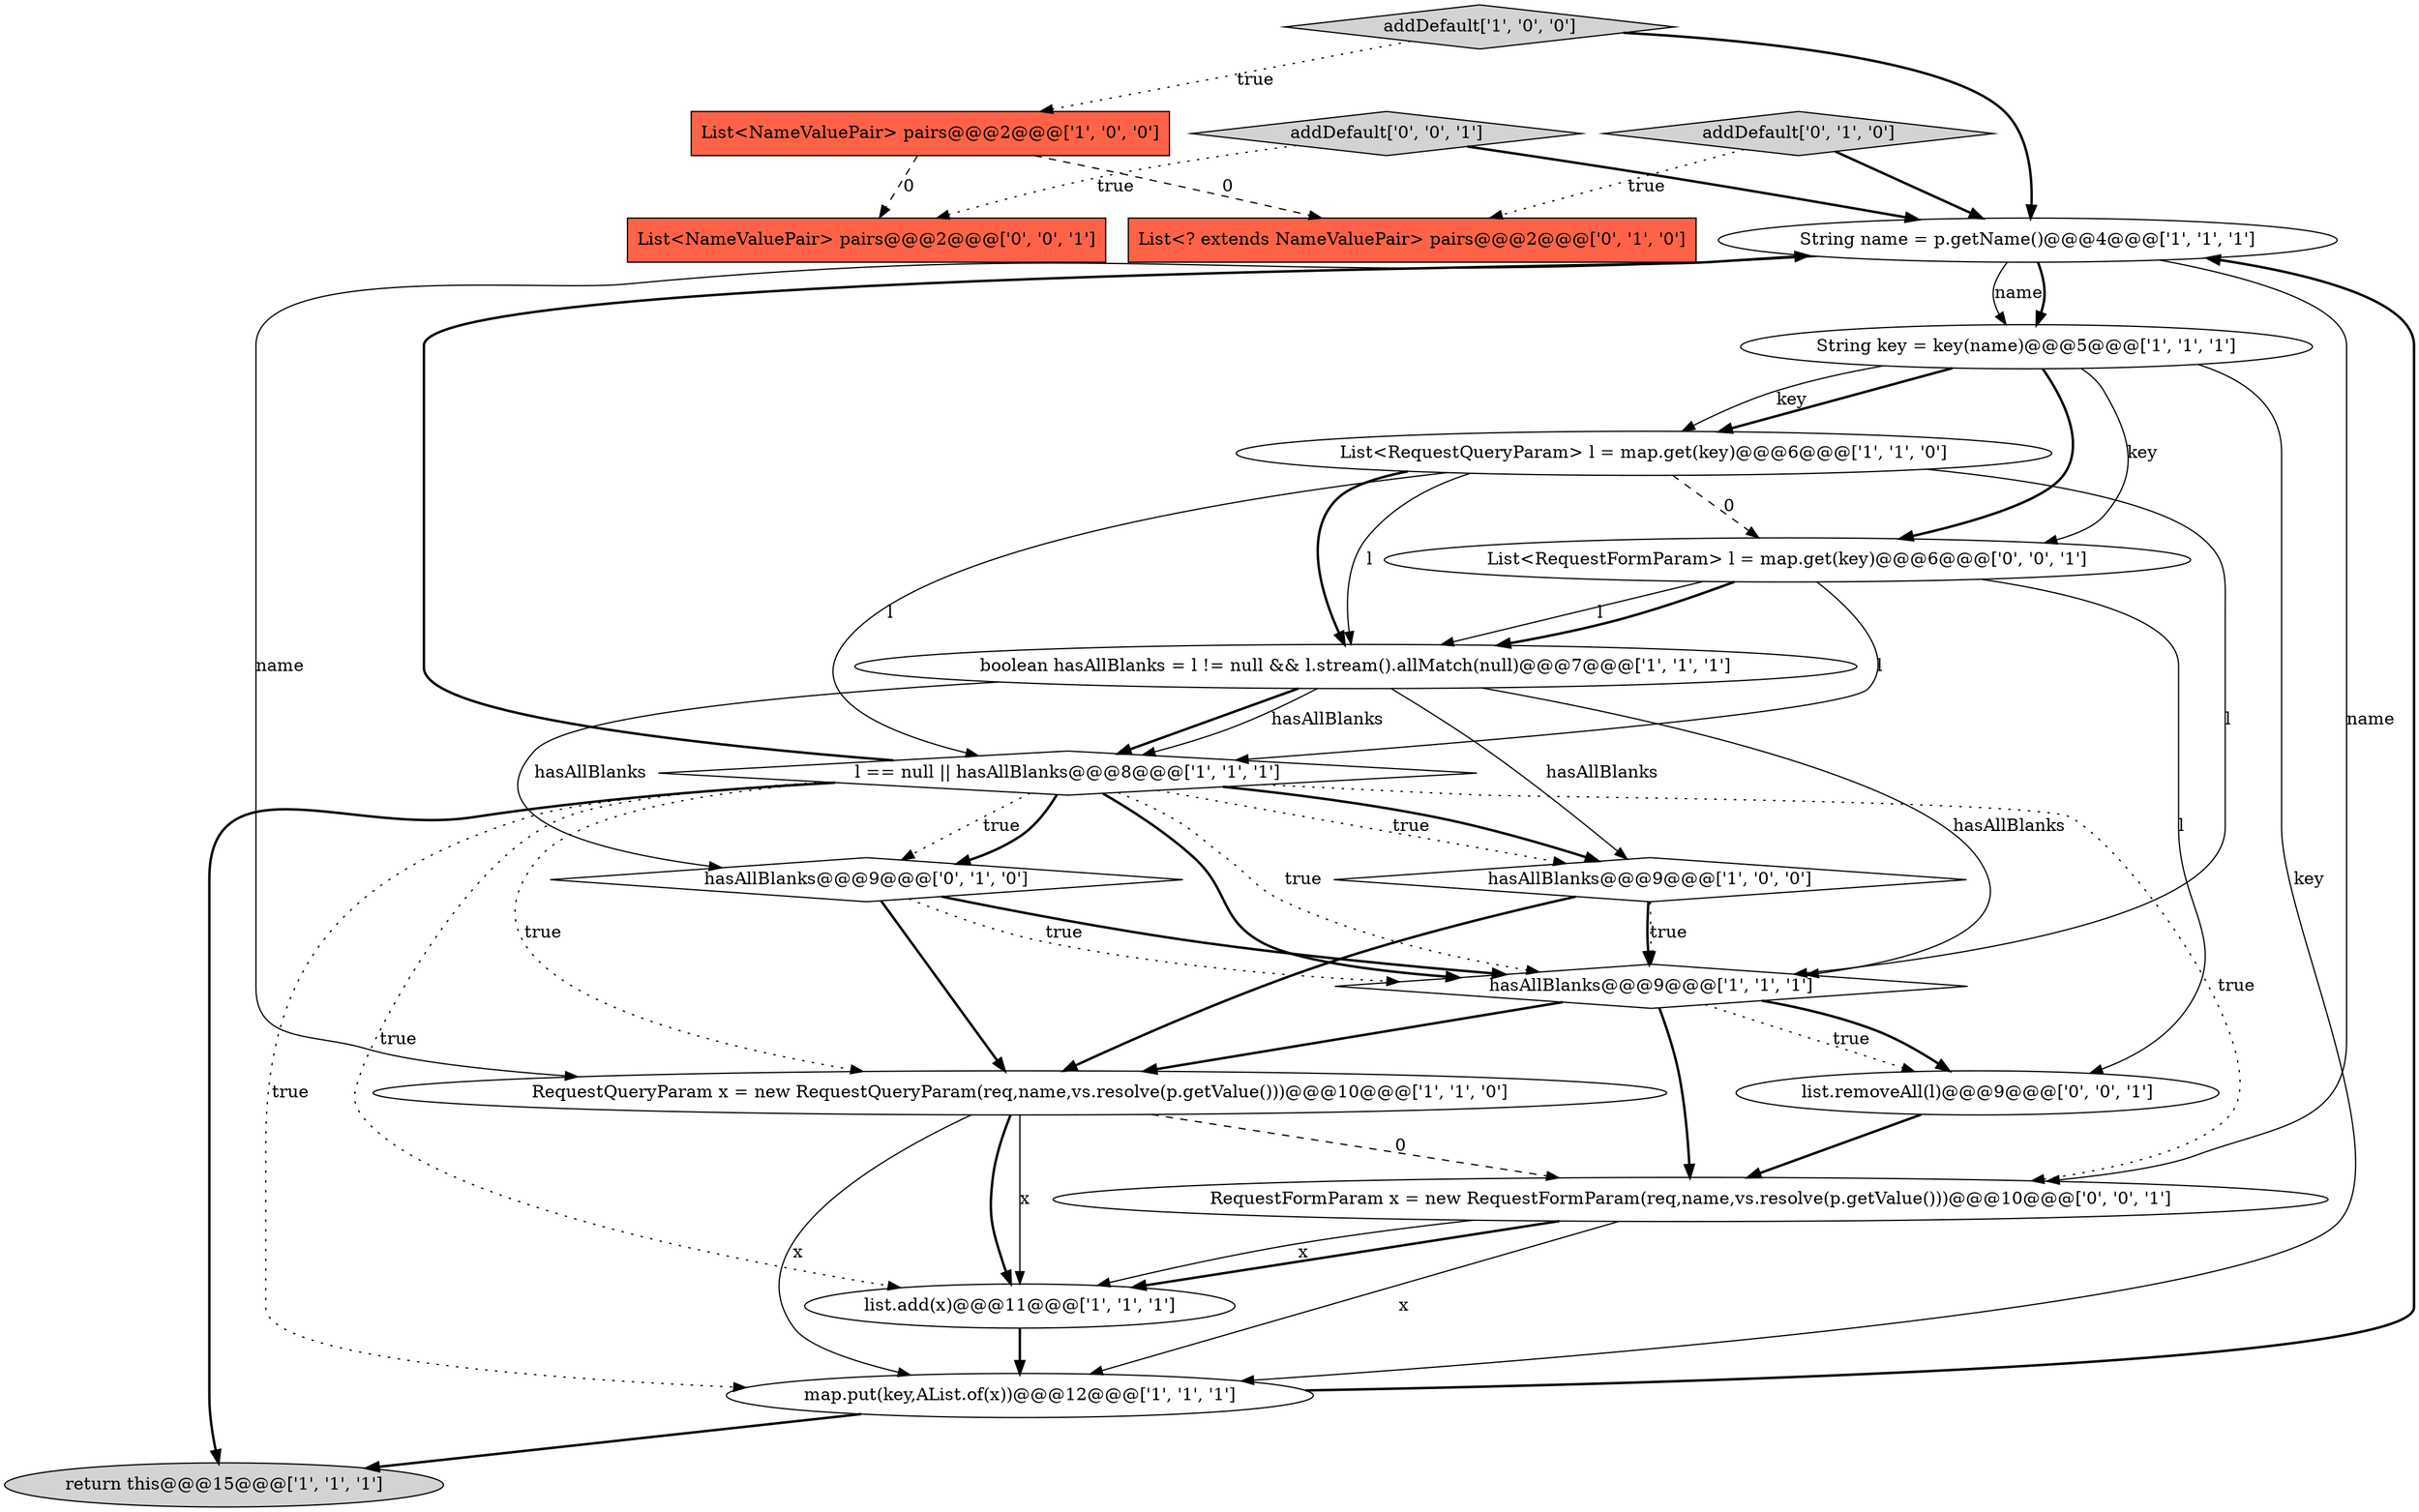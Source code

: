 digraph {
4 [style = filled, label = "List<NameValuePair> pairs@@@2@@@['1', '0', '0']", fillcolor = tomato, shape = box image = "AAA1AAABBB1BBB"];
9 [style = filled, label = "boolean hasAllBlanks = l != null && l.stream().allMatch(null)@@@7@@@['1', '1', '1']", fillcolor = white, shape = ellipse image = "AAA0AAABBB1BBB"];
12 [style = filled, label = "String key = key(name)@@@5@@@['1', '1', '1']", fillcolor = white, shape = ellipse image = "AAA0AAABBB1BBB"];
5 [style = filled, label = "List<RequestQueryParam> l = map.get(key)@@@6@@@['1', '1', '0']", fillcolor = white, shape = ellipse image = "AAA0AAABBB1BBB"];
20 [style = filled, label = "RequestFormParam x = new RequestFormParam(req,name,vs.resolve(p.getValue()))@@@10@@@['0', '0', '1']", fillcolor = white, shape = ellipse image = "AAA0AAABBB3BBB"];
0 [style = filled, label = "l == null || hasAllBlanks@@@8@@@['1', '1', '1']", fillcolor = white, shape = diamond image = "AAA0AAABBB1BBB"];
8 [style = filled, label = "String name = p.getName()@@@4@@@['1', '1', '1']", fillcolor = white, shape = ellipse image = "AAA0AAABBB1BBB"];
10 [style = filled, label = "hasAllBlanks@@@9@@@['1', '0', '0']", fillcolor = white, shape = diamond image = "AAA0AAABBB1BBB"];
11 [style = filled, label = "hasAllBlanks@@@9@@@['1', '1', '1']", fillcolor = white, shape = diamond image = "AAA0AAABBB1BBB"];
15 [style = filled, label = "List<? extends NameValuePair> pairs@@@2@@@['0', '1', '0']", fillcolor = tomato, shape = box image = "AAA1AAABBB2BBB"];
6 [style = filled, label = "addDefault['1', '0', '0']", fillcolor = lightgray, shape = diamond image = "AAA0AAABBB1BBB"];
7 [style = filled, label = "return this@@@15@@@['1', '1', '1']", fillcolor = lightgray, shape = ellipse image = "AAA0AAABBB1BBB"];
2 [style = filled, label = "map.put(key,AList.of(x))@@@12@@@['1', '1', '1']", fillcolor = white, shape = ellipse image = "AAA0AAABBB1BBB"];
18 [style = filled, label = "list.removeAll(l)@@@9@@@['0', '0', '1']", fillcolor = white, shape = ellipse image = "AAA0AAABBB3BBB"];
3 [style = filled, label = "list.add(x)@@@11@@@['1', '1', '1']", fillcolor = white, shape = ellipse image = "AAA0AAABBB1BBB"];
1 [style = filled, label = "RequestQueryParam x = new RequestQueryParam(req,name,vs.resolve(p.getValue()))@@@10@@@['1', '1', '0']", fillcolor = white, shape = ellipse image = "AAA0AAABBB1BBB"];
16 [style = filled, label = "addDefault['0', '0', '1']", fillcolor = lightgray, shape = diamond image = "AAA0AAABBB3BBB"];
13 [style = filled, label = "hasAllBlanks@@@9@@@['0', '1', '0']", fillcolor = white, shape = diamond image = "AAA0AAABBB2BBB"];
19 [style = filled, label = "List<RequestFormParam> l = map.get(key)@@@6@@@['0', '0', '1']", fillcolor = white, shape = ellipse image = "AAA0AAABBB3BBB"];
14 [style = filled, label = "addDefault['0', '1', '0']", fillcolor = lightgray, shape = diamond image = "AAA0AAABBB2BBB"];
17 [style = filled, label = "List<NameValuePair> pairs@@@2@@@['0', '0', '1']", fillcolor = tomato, shape = box image = "AAA0AAABBB3BBB"];
11->20 [style = bold, label=""];
19->0 [style = solid, label="l"];
19->9 [style = solid, label="l"];
0->13 [style = dotted, label="true"];
12->5 [style = bold, label=""];
9->0 [style = bold, label=""];
5->9 [style = bold, label=""];
8->20 [style = solid, label="name"];
20->2 [style = solid, label="x"];
0->13 [style = bold, label=""];
11->1 [style = bold, label=""];
9->0 [style = solid, label="hasAllBlanks"];
16->8 [style = bold, label=""];
0->10 [style = dotted, label="true"];
4->17 [style = dashed, label="0"];
16->17 [style = dotted, label="true"];
19->18 [style = solid, label="l"];
1->2 [style = solid, label="x"];
12->2 [style = solid, label="key"];
1->3 [style = bold, label=""];
0->20 [style = dotted, label="true"];
2->8 [style = bold, label=""];
0->11 [style = bold, label=""];
9->13 [style = solid, label="hasAllBlanks"];
20->3 [style = bold, label=""];
11->18 [style = dotted, label="true"];
13->11 [style = bold, label=""];
1->3 [style = solid, label="x"];
8->1 [style = solid, label="name"];
13->1 [style = bold, label=""];
11->18 [style = bold, label=""];
12->19 [style = solid, label="key"];
0->7 [style = bold, label=""];
1->20 [style = dashed, label="0"];
8->12 [style = solid, label="name"];
18->20 [style = bold, label=""];
14->15 [style = dotted, label="true"];
0->10 [style = bold, label=""];
20->3 [style = solid, label="x"];
3->2 [style = bold, label=""];
6->4 [style = dotted, label="true"];
19->9 [style = bold, label=""];
10->11 [style = dotted, label="true"];
4->15 [style = dashed, label="0"];
9->10 [style = solid, label="hasAllBlanks"];
6->8 [style = bold, label=""];
0->8 [style = bold, label=""];
13->11 [style = dotted, label="true"];
5->0 [style = solid, label="l"];
9->11 [style = solid, label="hasAllBlanks"];
14->8 [style = bold, label=""];
0->3 [style = dotted, label="true"];
2->7 [style = bold, label=""];
0->2 [style = dotted, label="true"];
12->19 [style = bold, label=""];
10->1 [style = bold, label=""];
0->11 [style = dotted, label="true"];
5->19 [style = dashed, label="0"];
5->11 [style = solid, label="l"];
8->12 [style = bold, label=""];
12->5 [style = solid, label="key"];
5->9 [style = solid, label="l"];
0->1 [style = dotted, label="true"];
10->11 [style = bold, label=""];
}
